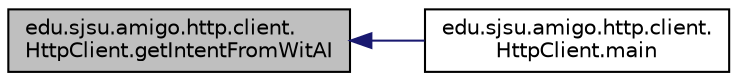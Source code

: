 digraph "edu.sjsu.amigo.http.client.HttpClient.getIntentFromWitAI"
{
  edge [fontname="Helvetica",fontsize="10",labelfontname="Helvetica",labelfontsize="10"];
  node [fontname="Helvetica",fontsize="10",shape=record];
  rankdir="LR";
  Node11 [label="edu.sjsu.amigo.http.client.\lHttpClient.getIntentFromWitAI",height=0.2,width=0.4,color="black", fillcolor="grey75", style="filled", fontcolor="black"];
  Node11 -> Node12 [dir="back",color="midnightblue",fontsize="10",style="solid",fontname="Helvetica"];
  Node12 [label="edu.sjsu.amigo.http.client.\lHttpClient.main",height=0.2,width=0.4,color="black", fillcolor="white", style="filled",URL="$classedu_1_1sjsu_1_1amigo_1_1http_1_1client_1_1_http_client.html#acbee11c47575acbc6604fb1b0e2fd4c5"];
}
